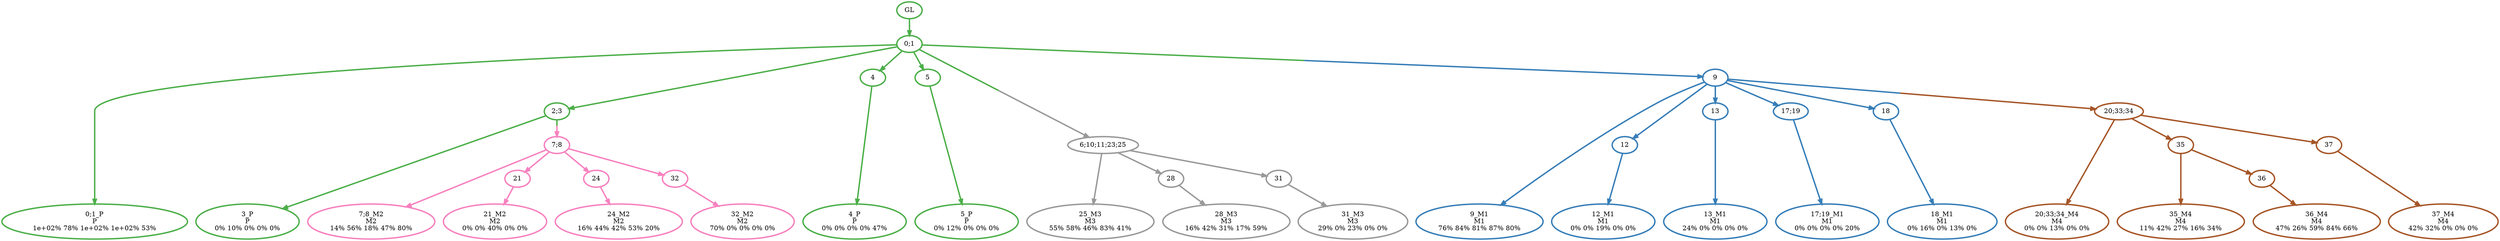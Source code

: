 digraph T {
	{
		rank=same
		38 [penwidth=3,colorscheme=set19,color=3,label="0;1_P\nP\n1e+02% 78% 1e+02% 1e+02% 53%"]
		36 [penwidth=3,colorscheme=set19,color=3,label="3_P\nP\n0% 10% 0% 0% 0%"]
		34 [penwidth=3,colorscheme=set19,color=3,label="4_P\nP\n0% 0% 0% 0% 47%"]
		32 [penwidth=3,colorscheme=set19,color=3,label="5_P\nP\n0% 12% 0% 0% 0%"]
		31 [penwidth=3,colorscheme=set19,color=2,label="9_M1\nM1\n76% 84% 81% 87% 80%"]
		29 [penwidth=3,colorscheme=set19,color=2,label="12_M1\nM1\n0% 0% 19% 0% 0%"]
		27 [penwidth=3,colorscheme=set19,color=2,label="13_M1\nM1\n24% 0% 0% 0% 0%"]
		25 [penwidth=3,colorscheme=set19,color=2,label="17;19_M1\nM1\n0% 0% 0% 0% 20%"]
		23 [penwidth=3,colorscheme=set19,color=2,label="18_M1\nM1\n0% 16% 0% 13% 0%"]
		22 [penwidth=3,colorscheme=set19,color=8,label="7;8_M2\nM2\n14% 56% 18% 47% 80%"]
		20 [penwidth=3,colorscheme=set19,color=8,label="21_M2\nM2\n0% 0% 40% 0% 0%"]
		18 [penwidth=3,colorscheme=set19,color=8,label="24_M2\nM2\n16% 44% 42% 53% 20%"]
		16 [penwidth=3,colorscheme=set19,color=8,label="32_M2\nM2\n70% 0% 0% 0% 0%"]
		15 [penwidth=3,colorscheme=set19,color=9,label="25_M3\nM3\n55% 58% 46% 83% 41%"]
		13 [penwidth=3,colorscheme=set19,color=9,label="28_M3\nM3\n16% 42% 31% 17% 59%"]
		11 [penwidth=3,colorscheme=set19,color=9,label="31_M3\nM3\n29% 0% 23% 0% 0%"]
		10 [penwidth=3,colorscheme=set19,color=7,label="20;33;34_M4\nM4\n0% 0% 13% 0% 0%"]
		8 [penwidth=3,colorscheme=set19,color=7,label="35_M4\nM4\n11% 42% 27% 16% 34%"]
		6 [penwidth=3,colorscheme=set19,color=7,label="36_M4\nM4\n47% 26% 59% 84% 66%"]
		4 [penwidth=3,colorscheme=set19,color=7,label="37_M4\nM4\n42% 32% 0% 0% 0%"]
	}
	40 [penwidth=3,colorscheme=set19,color=3,label="GL"]
	39 [penwidth=3,colorscheme=set19,color=3,label="0;1"]
	37 [penwidth=3,colorscheme=set19,color=3,label="2;3"]
	35 [penwidth=3,colorscheme=set19,color=3,label="4"]
	33 [penwidth=3,colorscheme=set19,color=3,label="5"]
	30 [penwidth=3,colorscheme=set19,color=2,label="12"]
	28 [penwidth=3,colorscheme=set19,color=2,label="13"]
	26 [penwidth=3,colorscheme=set19,color=2,label="17;19"]
	24 [penwidth=3,colorscheme=set19,color=2,label="18"]
	21 [penwidth=3,colorscheme=set19,color=8,label="21"]
	19 [penwidth=3,colorscheme=set19,color=8,label="24"]
	17 [penwidth=3,colorscheme=set19,color=8,label="32"]
	14 [penwidth=3,colorscheme=set19,color=9,label="28"]
	12 [penwidth=3,colorscheme=set19,color=9,label="31"]
	9 [penwidth=3,colorscheme=set19,color=7,label="35"]
	7 [penwidth=3,colorscheme=set19,color=7,label="36"]
	5 [penwidth=3,colorscheme=set19,color=7,label="37"]
	3 [penwidth=3,colorscheme=set19,color=7,label="20;33;34"]
	2 [penwidth=3,colorscheme=set19,color=9,label="6;10;11;23;25"]
	1 [penwidth=3,colorscheme=set19,color=8,label="7;8"]
	0 [penwidth=3,colorscheme=set19,color=2,label="9"]
	40 -> 39 [penwidth=3,colorscheme=set19,color=3]
	39 -> 38 [penwidth=3,colorscheme=set19,color=3]
	39 -> 35 [penwidth=3,colorscheme=set19,color=3]
	39 -> 33 [penwidth=3,colorscheme=set19,color=3]
	39 -> 37 [penwidth=3,colorscheme=set19,color=3]
	39 -> 2 [penwidth=3,colorscheme=set19,color="3;0.5:9"]
	39 -> 0 [penwidth=3,colorscheme=set19,color="3;0.5:2"]
	37 -> 36 [penwidth=3,colorscheme=set19,color=3]
	37 -> 1 [penwidth=3,colorscheme=set19,color="3;0.5:8"]
	35 -> 34 [penwidth=3,colorscheme=set19,color=3]
	33 -> 32 [penwidth=3,colorscheme=set19,color=3]
	30 -> 29 [penwidth=3,colorscheme=set19,color=2]
	28 -> 27 [penwidth=3,colorscheme=set19,color=2]
	26 -> 25 [penwidth=3,colorscheme=set19,color=2]
	24 -> 23 [penwidth=3,colorscheme=set19,color=2]
	21 -> 20 [penwidth=3,colorscheme=set19,color=8]
	19 -> 18 [penwidth=3,colorscheme=set19,color=8]
	17 -> 16 [penwidth=3,colorscheme=set19,color=8]
	14 -> 13 [penwidth=3,colorscheme=set19,color=9]
	12 -> 11 [penwidth=3,colorscheme=set19,color=9]
	9 -> 8 [penwidth=3,colorscheme=set19,color=7]
	9 -> 7 [penwidth=3,colorscheme=set19,color=7]
	7 -> 6 [penwidth=3,colorscheme=set19,color=7]
	5 -> 4 [penwidth=3,colorscheme=set19,color=7]
	3 -> 10 [penwidth=3,colorscheme=set19,color=7]
	3 -> 9 [penwidth=3,colorscheme=set19,color=7]
	3 -> 5 [penwidth=3,colorscheme=set19,color=7]
	2 -> 15 [penwidth=3,colorscheme=set19,color=9]
	2 -> 14 [penwidth=3,colorscheme=set19,color=9]
	2 -> 12 [penwidth=3,colorscheme=set19,color=9]
	1 -> 22 [penwidth=3,colorscheme=set19,color=8]
	1 -> 21 [penwidth=3,colorscheme=set19,color=8]
	1 -> 19 [penwidth=3,colorscheme=set19,color=8]
	1 -> 17 [penwidth=3,colorscheme=set19,color=8]
	0 -> 31 [penwidth=3,colorscheme=set19,color=2]
	0 -> 30 [penwidth=3,colorscheme=set19,color=2]
	0 -> 28 [penwidth=3,colorscheme=set19,color=2]
	0 -> 26 [penwidth=3,colorscheme=set19,color=2]
	0 -> 24 [penwidth=3,colorscheme=set19,color=2]
	0 -> 3 [penwidth=3,colorscheme=set19,color="2;0.5:7"]
}
